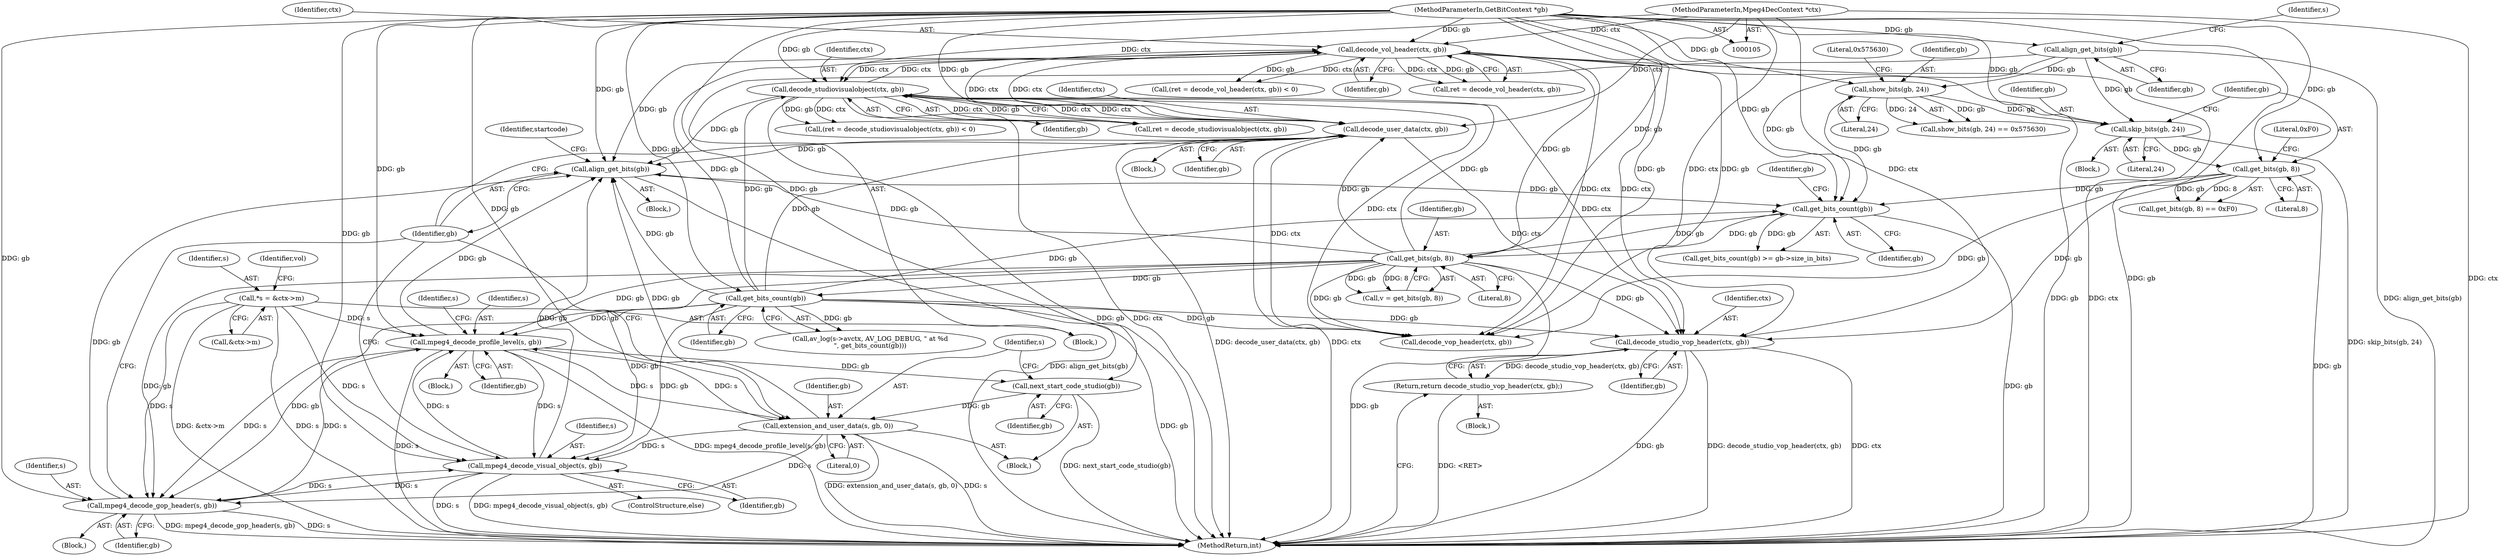 digraph "0_FFmpeg_2aa9047486dbff12d9e040f917e5f799ed2fd78b@pointer" {
"1000740" [label="(Call,decode_studio_vop_header(ctx, gb))"];
"1000588" [label="(Call,decode_vol_header(ctx, gb))"];
"1000672" [label="(Call,decode_studiovisualobject(ctx, gb))"];
"1000600" [label="(Call,decode_user_data(ctx, gb))"];
"1000106" [label="(MethodParameterIn,Mpeg4DecContext *ctx)"];
"1000224" [label="(Call,get_bits(gb, 8))"];
"1000176" [label="(Call,get_bits_count(gb))"];
"1000689" [label="(Call,align_get_bits(gb))"];
"1000679" [label="(Call,mpeg4_decode_visual_object(s, gb))"];
"1000609" [label="(Call,mpeg4_decode_gop_header(s, gb))"];
"1000618" [label="(Call,mpeg4_decode_profile_level(s, gb))"];
"1000653" [label="(Call,extension_and_user_data(s, gb, 0))"];
"1000651" [label="(Call,next_start_code_studio(gb))"];
"1000107" [label="(MethodParameterIn,GetBitContext *gb)"];
"1000110" [label="(Call,*s = &ctx->m)"];
"1000561" [label="(Call,get_bits_count(gb))"];
"1000154" [label="(Call,show_bits(gb, 24))"];
"1000123" [label="(Call,align_get_bits(gb))"];
"1000164" [label="(Call,get_bits(gb, 8))"];
"1000159" [label="(Call,skip_bits(gb, 24))"];
"1000739" [label="(Return,return decode_studio_vop_header(ctx, gb);)"];
"1000160" [label="(Identifier,gb)"];
"1000225" [label="(Identifier,gb)"];
"1000739" [label="(Return,return decode_studio_vop_header(ctx, gb);)"];
"1000164" [label="(Call,get_bits(gb, 8))"];
"1000654" [label="(Identifier,s)"];
"1000111" [label="(Identifier,s)"];
"1000161" [label="(Literal,24)"];
"1000656" [label="(Literal,0)"];
"1000678" [label="(ControlStructure,else)"];
"1000590" [label="(Identifier,gb)"];
"1000669" [label="(Call,(ret = decode_studiovisualobject(ctx, gb)) < 0)"];
"1000741" [label="(Identifier,ctx)"];
"1000681" [label="(Identifier,gb)"];
"1000159" [label="(Call,skip_bits(gb, 24))"];
"1000555" [label="(Call,av_log(s->avctx, AV_LOG_DEBUG, \" at %d\n\", get_bits_count(gb)))"];
"1000153" [label="(Call,show_bits(gb, 24) == 0x575630)"];
"1000651" [label="(Call,next_start_code_studio(gb))"];
"1000155" [label="(Identifier,gb)"];
"1000599" [label="(Block,)"];
"1000163" [label="(Call,get_bits(gb, 8) == 0xF0)"];
"1000618" [label="(Call,mpeg4_decode_profile_level(s, gb))"];
"1000745" [label="(Call,decode_vop_header(ctx, gb))"];
"1000673" [label="(Identifier,ctx)"];
"1000175" [label="(Call,get_bits_count(gb) >= gb->size_in_bits)"];
"1000586" [label="(Call,ret = decode_vol_header(ctx, gb))"];
"1000173" [label="(Block,)"];
"1000617" [label="(Block,)"];
"1000626" [label="(Identifier,s)"];
"1000655" [label="(Identifier,gb)"];
"1000176" [label="(Call,get_bits_count(gb))"];
"1000177" [label="(Identifier,gb)"];
"1000123" [label="(Call,align_get_bits(gb))"];
"1000600" [label="(Call,decode_user_data(ctx, gb))"];
"1000609" [label="(Call,mpeg4_decode_gop_header(s, gb))"];
"1000611" [label="(Identifier,gb)"];
"1000156" [label="(Literal,24)"];
"1000179" [label="(Identifier,gb)"];
"1000157" [label="(Literal,0x575630)"];
"1000112" [label="(Call,&ctx->m)"];
"1000224" [label="(Call,get_bits(gb, 8))"];
"1000601" [label="(Identifier,ctx)"];
"1000166" [label="(Literal,8)"];
"1000158" [label="(Block,)"];
"1000722" [label="(Block,)"];
"1000154" [label="(Call,show_bits(gb, 24))"];
"1000106" [label="(MethodParameterIn,Mpeg4DecContext *ctx)"];
"1000620" [label="(Identifier,gb)"];
"1000672" [label="(Call,decode_studiovisualobject(ctx, gb))"];
"1000680" [label="(Identifier,s)"];
"1000222" [label="(Call,v = get_bits(gb, 8))"];
"1000129" [label="(Identifier,s)"];
"1000167" [label="(Literal,0xF0)"];
"1000610" [label="(Identifier,s)"];
"1000602" [label="(Identifier,gb)"];
"1000674" [label="(Identifier,gb)"];
"1000645" [label="(Block,)"];
"1000110" [label="(Call,*s = &ctx->m)"];
"1000124" [label="(Identifier,gb)"];
"1000740" [label="(Call,decode_studio_vop_header(ctx, gb))"];
"1000588" [label="(Call,decode_vol_header(ctx, gb))"];
"1000653" [label="(Call,extension_and_user_data(s, gb, 0))"];
"1000690" [label="(Identifier,gb)"];
"1000165" [label="(Identifier,gb)"];
"1000226" [label="(Literal,8)"];
"1000670" [label="(Call,ret = decode_studiovisualobject(ctx, gb))"];
"1000652" [label="(Identifier,gb)"];
"1000619" [label="(Identifier,s)"];
"1000108" [label="(Block,)"];
"1000561" [label="(Call,get_bits_count(gb))"];
"1000562" [label="(Identifier,gb)"];
"1000121" [label="(Identifier,vol)"];
"1000679" [label="(Call,mpeg4_decode_visual_object(s, gb))"];
"1000748" [label="(MethodReturn,int)"];
"1000742" [label="(Identifier,gb)"];
"1000585" [label="(Call,(ret = decode_vol_header(ctx, gb)) < 0)"];
"1000589" [label="(Identifier,ctx)"];
"1000692" [label="(Identifier,startcode)"];
"1000107" [label="(MethodParameterIn,GetBitContext *gb)"];
"1000608" [label="(Block,)"];
"1000689" [label="(Call,align_get_bits(gb))"];
"1000740" -> "1000739"  [label="AST: "];
"1000740" -> "1000742"  [label="CFG: "];
"1000741" -> "1000740"  [label="AST: "];
"1000742" -> "1000740"  [label="AST: "];
"1000739" -> "1000740"  [label="CFG: "];
"1000740" -> "1000748"  [label="DDG: gb"];
"1000740" -> "1000748"  [label="DDG: decode_studio_vop_header(ctx, gb)"];
"1000740" -> "1000748"  [label="DDG: ctx"];
"1000740" -> "1000739"  [label="DDG: decode_studio_vop_header(ctx, gb)"];
"1000588" -> "1000740"  [label="DDG: ctx"];
"1000672" -> "1000740"  [label="DDG: ctx"];
"1000600" -> "1000740"  [label="DDG: ctx"];
"1000106" -> "1000740"  [label="DDG: ctx"];
"1000224" -> "1000740"  [label="DDG: gb"];
"1000164" -> "1000740"  [label="DDG: gb"];
"1000561" -> "1000740"  [label="DDG: gb"];
"1000107" -> "1000740"  [label="DDG: gb"];
"1000588" -> "1000586"  [label="AST: "];
"1000588" -> "1000590"  [label="CFG: "];
"1000589" -> "1000588"  [label="AST: "];
"1000590" -> "1000588"  [label="AST: "];
"1000586" -> "1000588"  [label="CFG: "];
"1000588" -> "1000748"  [label="DDG: ctx"];
"1000588" -> "1000748"  [label="DDG: gb"];
"1000588" -> "1000585"  [label="DDG: ctx"];
"1000588" -> "1000585"  [label="DDG: gb"];
"1000588" -> "1000586"  [label="DDG: ctx"];
"1000588" -> "1000586"  [label="DDG: gb"];
"1000672" -> "1000588"  [label="DDG: ctx"];
"1000600" -> "1000588"  [label="DDG: ctx"];
"1000106" -> "1000588"  [label="DDG: ctx"];
"1000224" -> "1000588"  [label="DDG: gb"];
"1000561" -> "1000588"  [label="DDG: gb"];
"1000107" -> "1000588"  [label="DDG: gb"];
"1000588" -> "1000600"  [label="DDG: ctx"];
"1000588" -> "1000672"  [label="DDG: ctx"];
"1000588" -> "1000689"  [label="DDG: gb"];
"1000588" -> "1000745"  [label="DDG: ctx"];
"1000672" -> "1000670"  [label="AST: "];
"1000672" -> "1000674"  [label="CFG: "];
"1000673" -> "1000672"  [label="AST: "];
"1000674" -> "1000672"  [label="AST: "];
"1000670" -> "1000672"  [label="CFG: "];
"1000672" -> "1000748"  [label="DDG: gb"];
"1000672" -> "1000748"  [label="DDG: ctx"];
"1000672" -> "1000600"  [label="DDG: ctx"];
"1000672" -> "1000669"  [label="DDG: ctx"];
"1000672" -> "1000669"  [label="DDG: gb"];
"1000672" -> "1000670"  [label="DDG: ctx"];
"1000672" -> "1000670"  [label="DDG: gb"];
"1000600" -> "1000672"  [label="DDG: ctx"];
"1000106" -> "1000672"  [label="DDG: ctx"];
"1000224" -> "1000672"  [label="DDG: gb"];
"1000561" -> "1000672"  [label="DDG: gb"];
"1000107" -> "1000672"  [label="DDG: gb"];
"1000672" -> "1000689"  [label="DDG: gb"];
"1000672" -> "1000745"  [label="DDG: ctx"];
"1000600" -> "1000599"  [label="AST: "];
"1000600" -> "1000602"  [label="CFG: "];
"1000601" -> "1000600"  [label="AST: "];
"1000602" -> "1000600"  [label="AST: "];
"1000690" -> "1000600"  [label="CFG: "];
"1000600" -> "1000748"  [label="DDG: decode_user_data(ctx, gb)"];
"1000600" -> "1000748"  [label="DDG: ctx"];
"1000106" -> "1000600"  [label="DDG: ctx"];
"1000224" -> "1000600"  [label="DDG: gb"];
"1000561" -> "1000600"  [label="DDG: gb"];
"1000107" -> "1000600"  [label="DDG: gb"];
"1000600" -> "1000689"  [label="DDG: gb"];
"1000600" -> "1000745"  [label="DDG: ctx"];
"1000106" -> "1000105"  [label="AST: "];
"1000106" -> "1000748"  [label="DDG: ctx"];
"1000106" -> "1000745"  [label="DDG: ctx"];
"1000224" -> "1000222"  [label="AST: "];
"1000224" -> "1000226"  [label="CFG: "];
"1000225" -> "1000224"  [label="AST: "];
"1000226" -> "1000224"  [label="AST: "];
"1000222" -> "1000224"  [label="CFG: "];
"1000224" -> "1000748"  [label="DDG: gb"];
"1000224" -> "1000176"  [label="DDG: gb"];
"1000224" -> "1000222"  [label="DDG: gb"];
"1000224" -> "1000222"  [label="DDG: 8"];
"1000176" -> "1000224"  [label="DDG: gb"];
"1000107" -> "1000224"  [label="DDG: gb"];
"1000224" -> "1000561"  [label="DDG: gb"];
"1000224" -> "1000609"  [label="DDG: gb"];
"1000224" -> "1000618"  [label="DDG: gb"];
"1000224" -> "1000679"  [label="DDG: gb"];
"1000224" -> "1000689"  [label="DDG: gb"];
"1000224" -> "1000745"  [label="DDG: gb"];
"1000176" -> "1000175"  [label="AST: "];
"1000176" -> "1000177"  [label="CFG: "];
"1000177" -> "1000176"  [label="AST: "];
"1000179" -> "1000176"  [label="CFG: "];
"1000176" -> "1000748"  [label="DDG: gb"];
"1000176" -> "1000175"  [label="DDG: gb"];
"1000689" -> "1000176"  [label="DDG: gb"];
"1000154" -> "1000176"  [label="DDG: gb"];
"1000561" -> "1000176"  [label="DDG: gb"];
"1000123" -> "1000176"  [label="DDG: gb"];
"1000164" -> "1000176"  [label="DDG: gb"];
"1000107" -> "1000176"  [label="DDG: gb"];
"1000689" -> "1000173"  [label="AST: "];
"1000689" -> "1000690"  [label="CFG: "];
"1000690" -> "1000689"  [label="AST: "];
"1000692" -> "1000689"  [label="CFG: "];
"1000689" -> "1000748"  [label="DDG: align_get_bits(gb)"];
"1000679" -> "1000689"  [label="DDG: gb"];
"1000653" -> "1000689"  [label="DDG: gb"];
"1000609" -> "1000689"  [label="DDG: gb"];
"1000618" -> "1000689"  [label="DDG: gb"];
"1000561" -> "1000689"  [label="DDG: gb"];
"1000107" -> "1000689"  [label="DDG: gb"];
"1000679" -> "1000678"  [label="AST: "];
"1000679" -> "1000681"  [label="CFG: "];
"1000680" -> "1000679"  [label="AST: "];
"1000681" -> "1000679"  [label="AST: "];
"1000690" -> "1000679"  [label="CFG: "];
"1000679" -> "1000748"  [label="DDG: s"];
"1000679" -> "1000748"  [label="DDG: mpeg4_decode_visual_object(s, gb)"];
"1000679" -> "1000609"  [label="DDG: s"];
"1000679" -> "1000618"  [label="DDG: s"];
"1000609" -> "1000679"  [label="DDG: s"];
"1000618" -> "1000679"  [label="DDG: s"];
"1000653" -> "1000679"  [label="DDG: s"];
"1000110" -> "1000679"  [label="DDG: s"];
"1000561" -> "1000679"  [label="DDG: gb"];
"1000107" -> "1000679"  [label="DDG: gb"];
"1000609" -> "1000608"  [label="AST: "];
"1000609" -> "1000611"  [label="CFG: "];
"1000610" -> "1000609"  [label="AST: "];
"1000611" -> "1000609"  [label="AST: "];
"1000690" -> "1000609"  [label="CFG: "];
"1000609" -> "1000748"  [label="DDG: s"];
"1000609" -> "1000748"  [label="DDG: mpeg4_decode_gop_header(s, gb)"];
"1000618" -> "1000609"  [label="DDG: s"];
"1000653" -> "1000609"  [label="DDG: s"];
"1000110" -> "1000609"  [label="DDG: s"];
"1000561" -> "1000609"  [label="DDG: gb"];
"1000107" -> "1000609"  [label="DDG: gb"];
"1000609" -> "1000618"  [label="DDG: s"];
"1000618" -> "1000617"  [label="AST: "];
"1000618" -> "1000620"  [label="CFG: "];
"1000619" -> "1000618"  [label="AST: "];
"1000620" -> "1000618"  [label="AST: "];
"1000626" -> "1000618"  [label="CFG: "];
"1000618" -> "1000748"  [label="DDG: mpeg4_decode_profile_level(s, gb)"];
"1000618" -> "1000748"  [label="DDG: s"];
"1000653" -> "1000618"  [label="DDG: s"];
"1000110" -> "1000618"  [label="DDG: s"];
"1000561" -> "1000618"  [label="DDG: gb"];
"1000107" -> "1000618"  [label="DDG: gb"];
"1000618" -> "1000651"  [label="DDG: gb"];
"1000618" -> "1000653"  [label="DDG: s"];
"1000653" -> "1000645"  [label="AST: "];
"1000653" -> "1000656"  [label="CFG: "];
"1000654" -> "1000653"  [label="AST: "];
"1000655" -> "1000653"  [label="AST: "];
"1000656" -> "1000653"  [label="AST: "];
"1000690" -> "1000653"  [label="CFG: "];
"1000653" -> "1000748"  [label="DDG: extension_and_user_data(s, gb, 0)"];
"1000653" -> "1000748"  [label="DDG: s"];
"1000651" -> "1000653"  [label="DDG: gb"];
"1000107" -> "1000653"  [label="DDG: gb"];
"1000651" -> "1000645"  [label="AST: "];
"1000651" -> "1000652"  [label="CFG: "];
"1000652" -> "1000651"  [label="AST: "];
"1000654" -> "1000651"  [label="CFG: "];
"1000651" -> "1000748"  [label="DDG: next_start_code_studio(gb)"];
"1000107" -> "1000651"  [label="DDG: gb"];
"1000107" -> "1000105"  [label="AST: "];
"1000107" -> "1000748"  [label="DDG: gb"];
"1000107" -> "1000123"  [label="DDG: gb"];
"1000107" -> "1000154"  [label="DDG: gb"];
"1000107" -> "1000159"  [label="DDG: gb"];
"1000107" -> "1000164"  [label="DDG: gb"];
"1000107" -> "1000561"  [label="DDG: gb"];
"1000107" -> "1000745"  [label="DDG: gb"];
"1000110" -> "1000108"  [label="AST: "];
"1000110" -> "1000112"  [label="CFG: "];
"1000111" -> "1000110"  [label="AST: "];
"1000112" -> "1000110"  [label="AST: "];
"1000121" -> "1000110"  [label="CFG: "];
"1000110" -> "1000748"  [label="DDG: &ctx->m"];
"1000110" -> "1000748"  [label="DDG: s"];
"1000561" -> "1000555"  [label="AST: "];
"1000561" -> "1000562"  [label="CFG: "];
"1000562" -> "1000561"  [label="AST: "];
"1000555" -> "1000561"  [label="CFG: "];
"1000561" -> "1000748"  [label="DDG: gb"];
"1000561" -> "1000555"  [label="DDG: gb"];
"1000561" -> "1000745"  [label="DDG: gb"];
"1000154" -> "1000153"  [label="AST: "];
"1000154" -> "1000156"  [label="CFG: "];
"1000155" -> "1000154"  [label="AST: "];
"1000156" -> "1000154"  [label="AST: "];
"1000157" -> "1000154"  [label="CFG: "];
"1000154" -> "1000153"  [label="DDG: gb"];
"1000154" -> "1000153"  [label="DDG: 24"];
"1000123" -> "1000154"  [label="DDG: gb"];
"1000154" -> "1000159"  [label="DDG: gb"];
"1000123" -> "1000108"  [label="AST: "];
"1000123" -> "1000124"  [label="CFG: "];
"1000124" -> "1000123"  [label="AST: "];
"1000129" -> "1000123"  [label="CFG: "];
"1000123" -> "1000748"  [label="DDG: align_get_bits(gb)"];
"1000123" -> "1000159"  [label="DDG: gb"];
"1000164" -> "1000163"  [label="AST: "];
"1000164" -> "1000166"  [label="CFG: "];
"1000165" -> "1000164"  [label="AST: "];
"1000166" -> "1000164"  [label="AST: "];
"1000167" -> "1000164"  [label="CFG: "];
"1000164" -> "1000748"  [label="DDG: gb"];
"1000164" -> "1000163"  [label="DDG: gb"];
"1000164" -> "1000163"  [label="DDG: 8"];
"1000159" -> "1000164"  [label="DDG: gb"];
"1000164" -> "1000745"  [label="DDG: gb"];
"1000159" -> "1000158"  [label="AST: "];
"1000159" -> "1000161"  [label="CFG: "];
"1000160" -> "1000159"  [label="AST: "];
"1000161" -> "1000159"  [label="AST: "];
"1000165" -> "1000159"  [label="CFG: "];
"1000159" -> "1000748"  [label="DDG: skip_bits(gb, 24)"];
"1000739" -> "1000722"  [label="AST: "];
"1000748" -> "1000739"  [label="CFG: "];
"1000739" -> "1000748"  [label="DDG: <RET>"];
}
